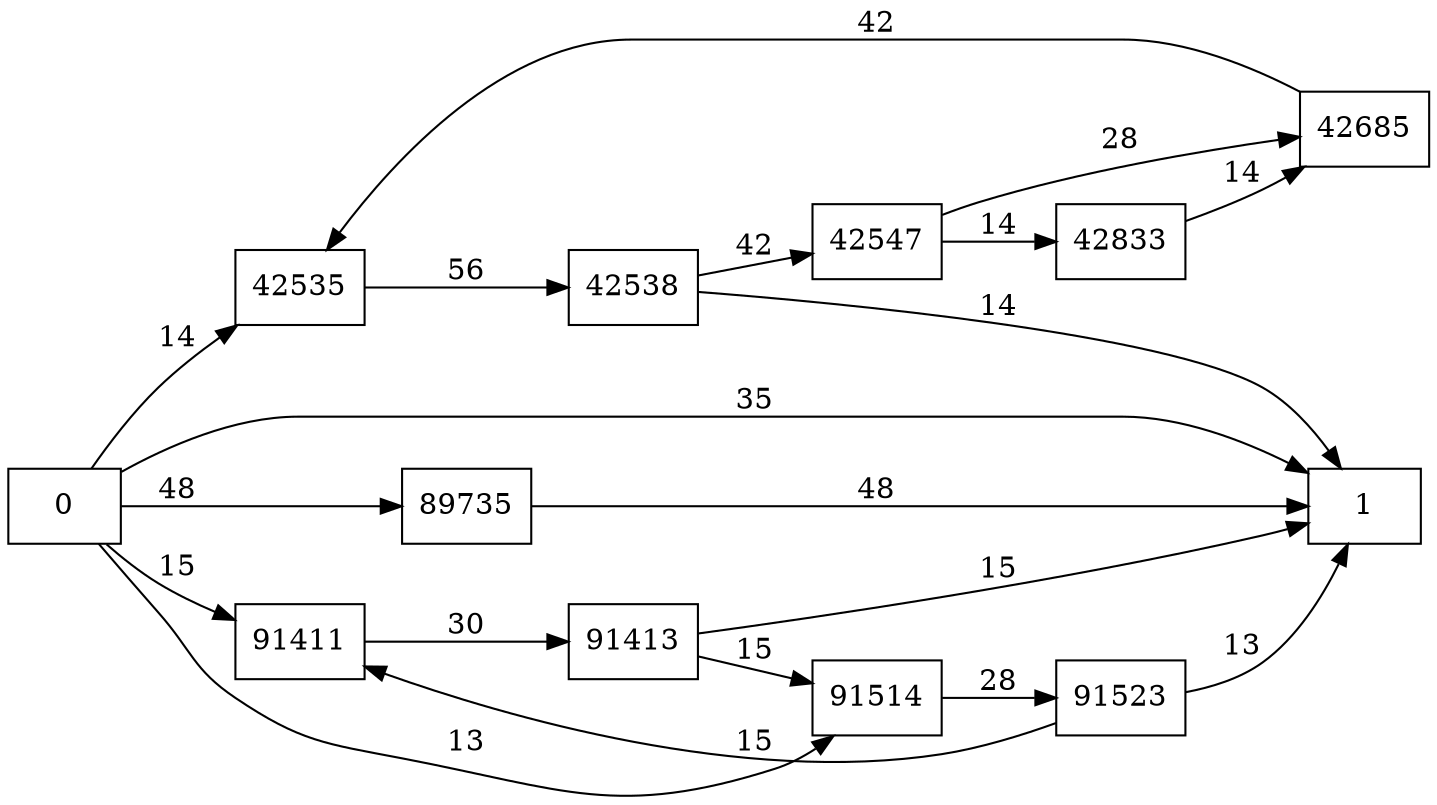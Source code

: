 digraph {
	graph [rankdir=LR]
	node [shape=rectangle]
	42535 -> 42538 [label=56]
	42538 -> 42547 [label=42]
	42538 -> 1 [label=14]
	42547 -> 42685 [label=28]
	42547 -> 42833 [label=14]
	42685 -> 42535 [label=42]
	42833 -> 42685 [label=14]
	89735 -> 1 [label=48]
	91411 -> 91413 [label=30]
	91413 -> 91514 [label=15]
	91413 -> 1 [label=15]
	91514 -> 91523 [label=28]
	91523 -> 91411 [label=15]
	91523 -> 1 [label=13]
	0 -> 1 [label=35]
	0 -> 42535 [label=14]
	0 -> 89735 [label=48]
	0 -> 91411 [label=15]
	0 -> 91514 [label=13]
}
